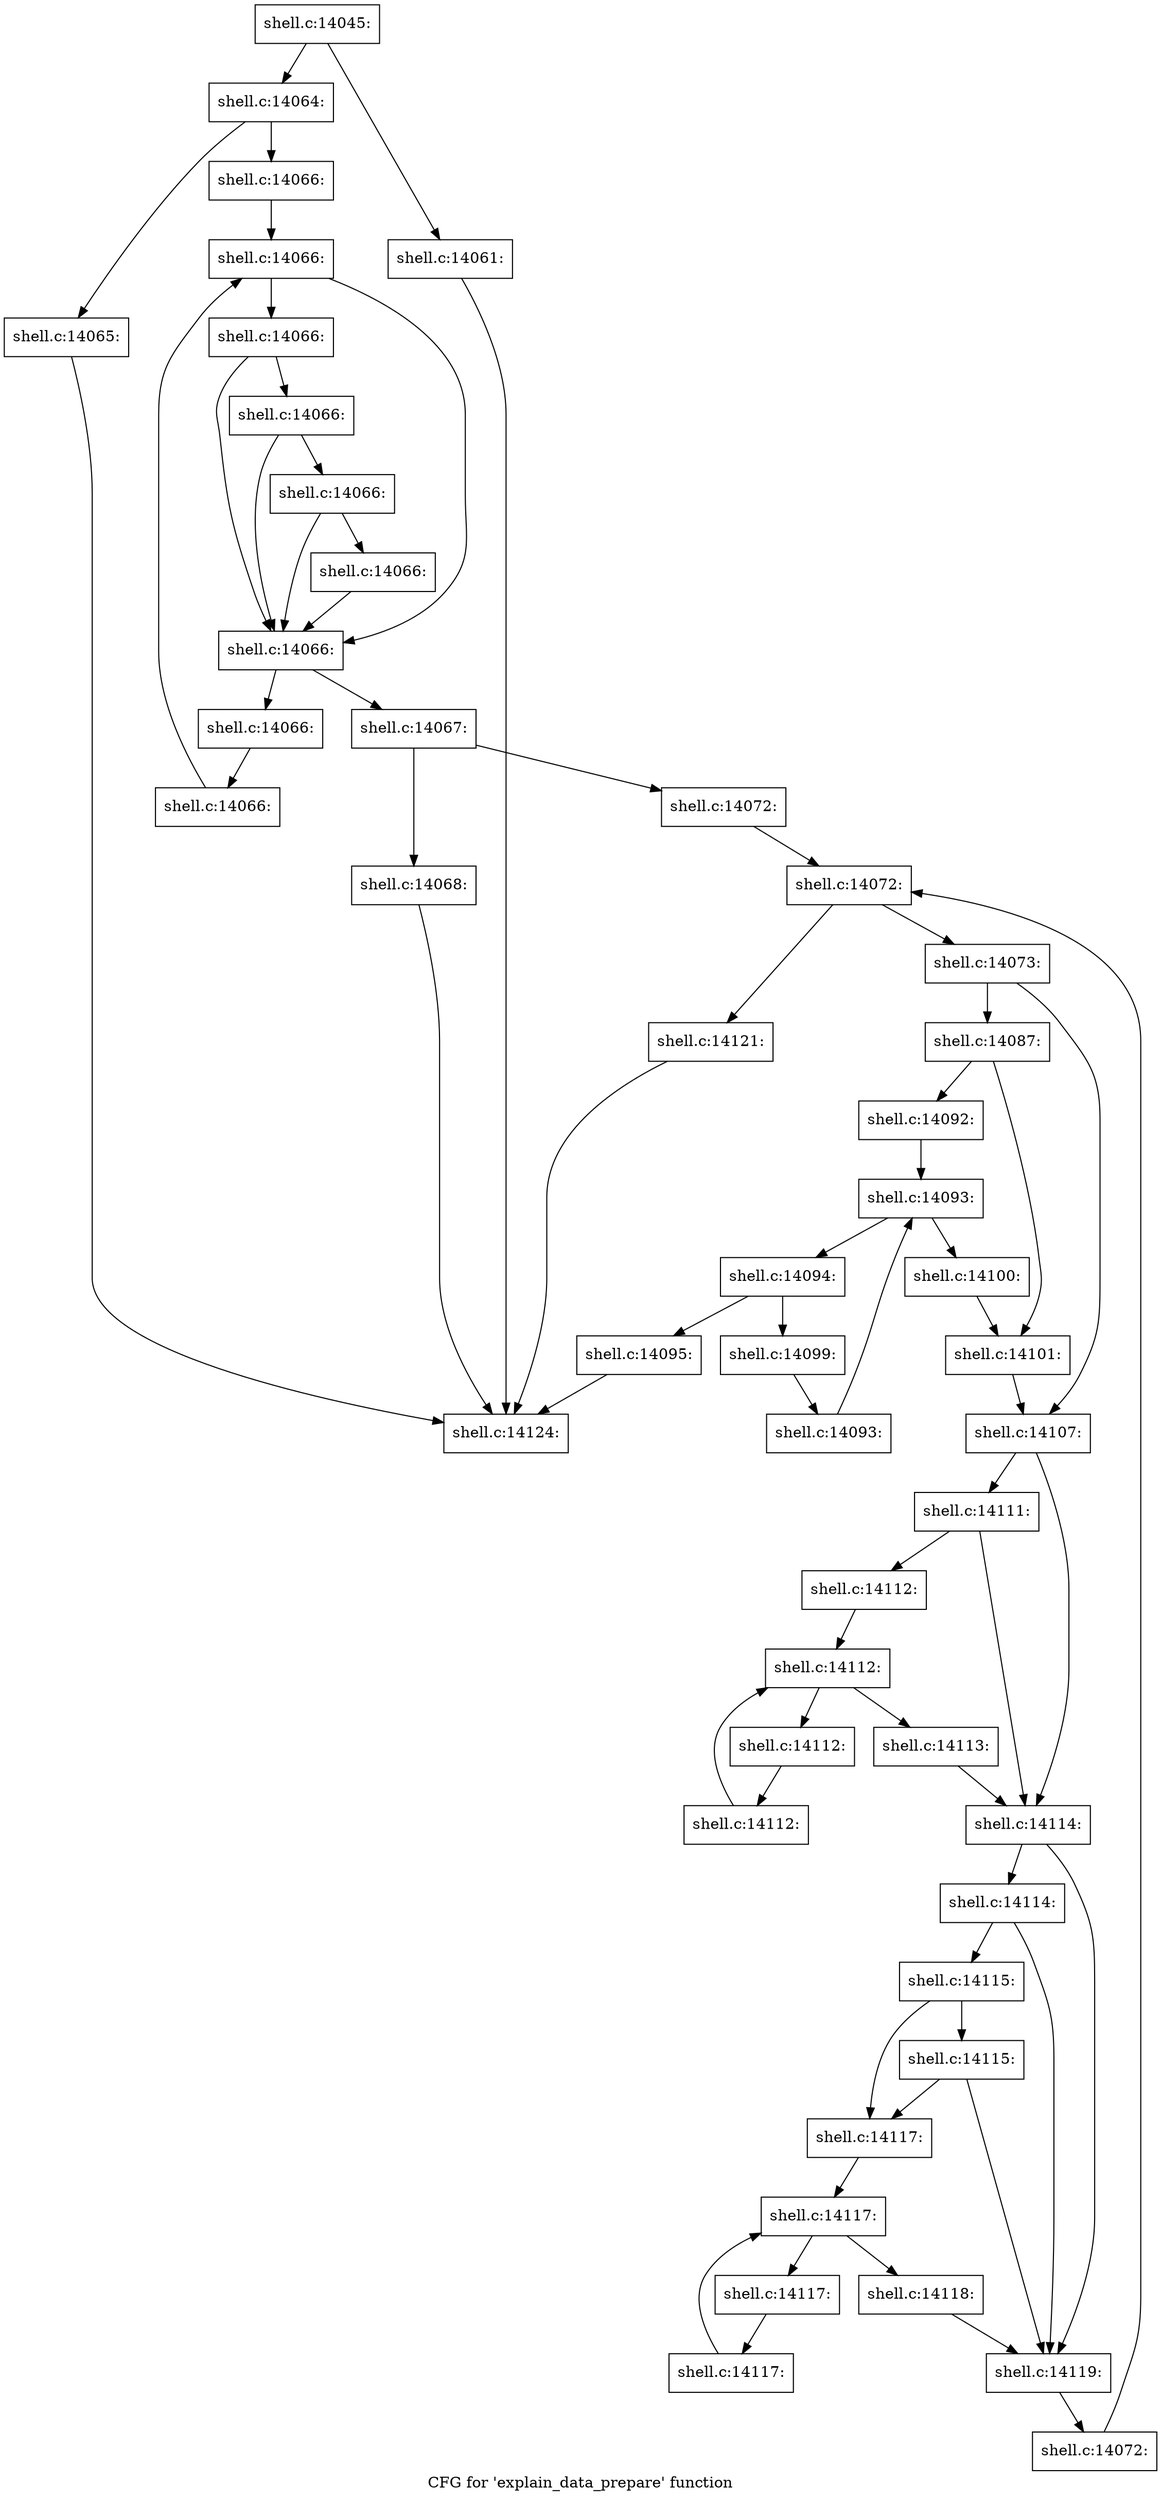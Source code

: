 digraph "CFG for 'explain_data_prepare' function" {
	label="CFG for 'explain_data_prepare' function";

	Node0x56027739c4c0 [shape=record,label="{shell.c:14045:}"];
	Node0x56027739c4c0 -> Node0x5602773a86f0;
	Node0x56027739c4c0 -> Node0x5602773a8740;
	Node0x5602773a86f0 [shape=record,label="{shell.c:14061:}"];
	Node0x5602773a86f0 -> Node0x5602773a19c0;
	Node0x5602773a8740 [shape=record,label="{shell.c:14064:}"];
	Node0x5602773a8740 -> Node0x5602773a9390;
	Node0x5602773a8740 -> Node0x5602773a93e0;
	Node0x5602773a9390 [shape=record,label="{shell.c:14065:}"];
	Node0x5602773a9390 -> Node0x5602773a19c0;
	Node0x5602773a93e0 [shape=record,label="{shell.c:14066:}"];
	Node0x5602773a93e0 -> Node0x5602773a9990;
	Node0x5602773a9990 [shape=record,label="{shell.c:14066:}"];
	Node0x5602773a9990 -> Node0x5602773a9c30;
	Node0x5602773a9990 -> Node0x5602773a9dd0;
	Node0x5602773a9dd0 [shape=record,label="{shell.c:14066:}"];
	Node0x5602773a9dd0 -> Node0x5602773a9c30;
	Node0x5602773a9dd0 -> Node0x5602773a9d50;
	Node0x5602773a9d50 [shape=record,label="{shell.c:14066:}"];
	Node0x5602773a9d50 -> Node0x5602773a9c30;
	Node0x5602773a9d50 -> Node0x5602773a9cd0;
	Node0x5602773a9cd0 [shape=record,label="{shell.c:14066:}"];
	Node0x5602773a9cd0 -> Node0x5602773a9c30;
	Node0x5602773a9cd0 -> Node0x5602773a9c80;
	Node0x5602773a9c80 [shape=record,label="{shell.c:14066:}"];
	Node0x5602773a9c80 -> Node0x5602773a9c30;
	Node0x5602773a9c30 [shape=record,label="{shell.c:14066:}"];
	Node0x5602773a9c30 -> Node0x5602773a9bb0;
	Node0x5602773a9c30 -> Node0x5602773a9770;
	Node0x5602773a9bb0 [shape=record,label="{shell.c:14066:}"];
	Node0x5602773a9bb0 -> Node0x5602773a9b20;
	Node0x5602773a9b20 [shape=record,label="{shell.c:14066:}"];
	Node0x5602773a9b20 -> Node0x5602773a9990;
	Node0x5602773a9770 [shape=record,label="{shell.c:14067:}"];
	Node0x5602773a9770 -> Node0x5602773ab620;
	Node0x5602773a9770 -> Node0x5602773ab670;
	Node0x5602773ab620 [shape=record,label="{shell.c:14068:}"];
	Node0x5602773ab620 -> Node0x5602773a19c0;
	Node0x5602773ab670 [shape=record,label="{shell.c:14072:}"];
	Node0x5602773ab670 -> Node0x5602773ac1a0;
	Node0x5602773ac1a0 [shape=record,label="{shell.c:14072:}"];
	Node0x5602773ac1a0 -> Node0x5602773ac3c0;
	Node0x5602773ac1a0 -> Node0x5602773abff0;
	Node0x5602773ac3c0 [shape=record,label="{shell.c:14073:}"];
	Node0x5602773ac3c0 -> Node0x5602773ae250;
	Node0x5602773ac3c0 -> Node0x5602773ae2a0;
	Node0x5602773ae250 [shape=record,label="{shell.c:14087:}"];
	Node0x5602773ae250 -> Node0x5602773ae720;
	Node0x5602773ae250 -> Node0x5602773ae770;
	Node0x5602773ae720 [shape=record,label="{shell.c:14092:}"];
	Node0x5602773ae720 -> Node0x5602773afba0;
	Node0x5602773afba0 [shape=record,label="{shell.c:14093:}"];
	Node0x5602773afba0 -> Node0x5602773afdc0;
	Node0x5602773afba0 -> Node0x5602773afa30;
	Node0x5602773afdc0 [shape=record,label="{shell.c:14094:}"];
	Node0x5602773afdc0 -> Node0x5602773b01d0;
	Node0x5602773afdc0 -> Node0x5602773b0220;
	Node0x5602773b01d0 [shape=record,label="{shell.c:14095:}"];
	Node0x5602773b01d0 -> Node0x5602773a19c0;
	Node0x5602773b0220 [shape=record,label="{shell.c:14099:}"];
	Node0x5602773b0220 -> Node0x5602773afd30;
	Node0x5602773afd30 [shape=record,label="{shell.c:14093:}"];
	Node0x5602773afd30 -> Node0x5602773afba0;
	Node0x5602773afa30 [shape=record,label="{shell.c:14100:}"];
	Node0x5602773afa30 -> Node0x5602773ae770;
	Node0x5602773ae770 [shape=record,label="{shell.c:14101:}"];
	Node0x5602773ae770 -> Node0x5602773ae2a0;
	Node0x5602773ae2a0 [shape=record,label="{shell.c:14107:}"];
	Node0x5602773ae2a0 -> Node0x5602773b3d80;
	Node0x5602773ae2a0 -> Node0x5602773b3390;
	Node0x5602773b3d80 [shape=record,label="{shell.c:14111:}"];
	Node0x5602773b3d80 -> Node0x560276364d70;
	Node0x5602773b3d80 -> Node0x5602773b3390;
	Node0x560276364d70 [shape=record,label="{shell.c:14112:}"];
	Node0x560276364d70 -> Node0x5602773b4570;
	Node0x5602773b4570 [shape=record,label="{shell.c:14112:}"];
	Node0x5602773b4570 -> Node0x5602773b4790;
	Node0x5602773b4570 -> Node0x5602773b43c0;
	Node0x5602773b4790 [shape=record,label="{shell.c:14112:}"];
	Node0x5602773b4790 -> Node0x5602773b4700;
	Node0x5602773b4700 [shape=record,label="{shell.c:14112:}"];
	Node0x5602773b4700 -> Node0x5602773b4570;
	Node0x5602773b43c0 [shape=record,label="{shell.c:14113:}"];
	Node0x5602773b43c0 -> Node0x5602773b3390;
	Node0x5602773b3390 [shape=record,label="{shell.c:14114:}"];
	Node0x5602773b3390 -> Node0x5602773b55c0;
	Node0x5602773b3390 -> Node0x5602773b54f0;
	Node0x5602773b55c0 [shape=record,label="{shell.c:14114:}"];
	Node0x5602773b55c0 -> Node0x5602773b5540;
	Node0x5602773b55c0 -> Node0x5602773b54f0;
	Node0x5602773b5540 [shape=record,label="{shell.c:14115:}"];
	Node0x5602773b5540 -> Node0x5602773b54a0;
	Node0x5602773b5540 -> Node0x5602773b5e80;
	Node0x5602773b5e80 [shape=record,label="{shell.c:14115:}"];
	Node0x5602773b5e80 -> Node0x5602773b54a0;
	Node0x5602773b5e80 -> Node0x5602773b54f0;
	Node0x5602773b54a0 [shape=record,label="{shell.c:14117:}"];
	Node0x5602773b54a0 -> Node0x5602773b6850;
	Node0x5602773b6850 [shape=record,label="{shell.c:14117:}"];
	Node0x5602773b6850 -> Node0x5602773b6a70;
	Node0x5602773b6850 -> Node0x5602773b6630;
	Node0x5602773b6a70 [shape=record,label="{shell.c:14117:}"];
	Node0x5602773b6a70 -> Node0x5602773b69e0;
	Node0x5602773b69e0 [shape=record,label="{shell.c:14117:}"];
	Node0x5602773b69e0 -> Node0x5602773b6850;
	Node0x5602773b6630 [shape=record,label="{shell.c:14118:}"];
	Node0x5602773b6630 -> Node0x5602773b54f0;
	Node0x5602773b54f0 [shape=record,label="{shell.c:14119:}"];
	Node0x5602773b54f0 -> Node0x5602773ac330;
	Node0x5602773ac330 [shape=record,label="{shell.c:14072:}"];
	Node0x5602773ac330 -> Node0x5602773ac1a0;
	Node0x5602773abff0 [shape=record,label="{shell.c:14121:}"];
	Node0x5602773abff0 -> Node0x5602773a19c0;
	Node0x5602773a19c0 [shape=record,label="{shell.c:14124:}"];
}
